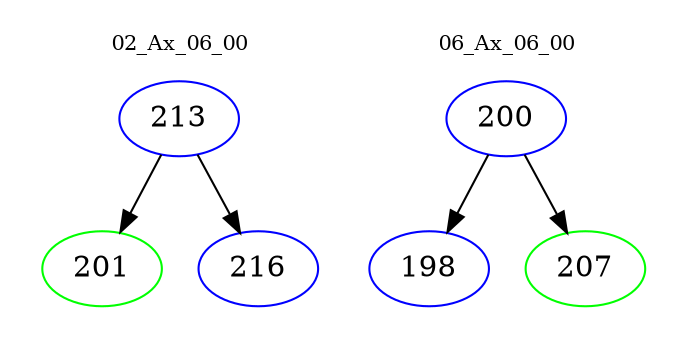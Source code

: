 digraph{
subgraph cluster_0 {
color = white
label = "02_Ax_06_00";
fontsize=10;
T0_213 [label="213", color="blue"]
T0_213 -> T0_201 [color="black"]
T0_201 [label="201", color="green"]
T0_213 -> T0_216 [color="black"]
T0_216 [label="216", color="blue"]
}
subgraph cluster_1 {
color = white
label = "06_Ax_06_00";
fontsize=10;
T1_200 [label="200", color="blue"]
T1_200 -> T1_198 [color="black"]
T1_198 [label="198", color="blue"]
T1_200 -> T1_207 [color="black"]
T1_207 [label="207", color="green"]
}
}

